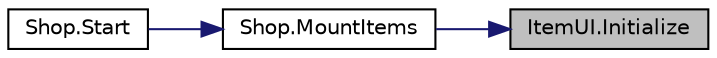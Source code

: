 digraph "ItemUI.Initialize"
{
 // INTERACTIVE_SVG=YES
 // LATEX_PDF_SIZE
  edge [fontname="Helvetica",fontsize="10",labelfontname="Helvetica",labelfontsize="10"];
  node [fontname="Helvetica",fontsize="10",shape=record];
  rankdir="RL";
  Node1 [label="ItemUI.Initialize",height=0.2,width=0.4,color="black", fillcolor="grey75", style="filled", fontcolor="black",tooltip=" "];
  Node1 -> Node2 [dir="back",color="midnightblue",fontsize="10",style="solid",fontname="Helvetica"];
  Node2 [label="Shop.MountItems",height=0.2,width=0.4,color="black", fillcolor="white", style="filled",URL="$class_shop.html#ac7740abbc4e7ac58cb7b8d7ad41f7a33",tooltip=" "];
  Node2 -> Node3 [dir="back",color="midnightblue",fontsize="10",style="solid",fontname="Helvetica"];
  Node3 [label="Shop.Start",height=0.2,width=0.4,color="black", fillcolor="white", style="filled",URL="$class_shop.html#a450266e42146cf62e6c12e4bd4bb8781",tooltip=" "];
}
